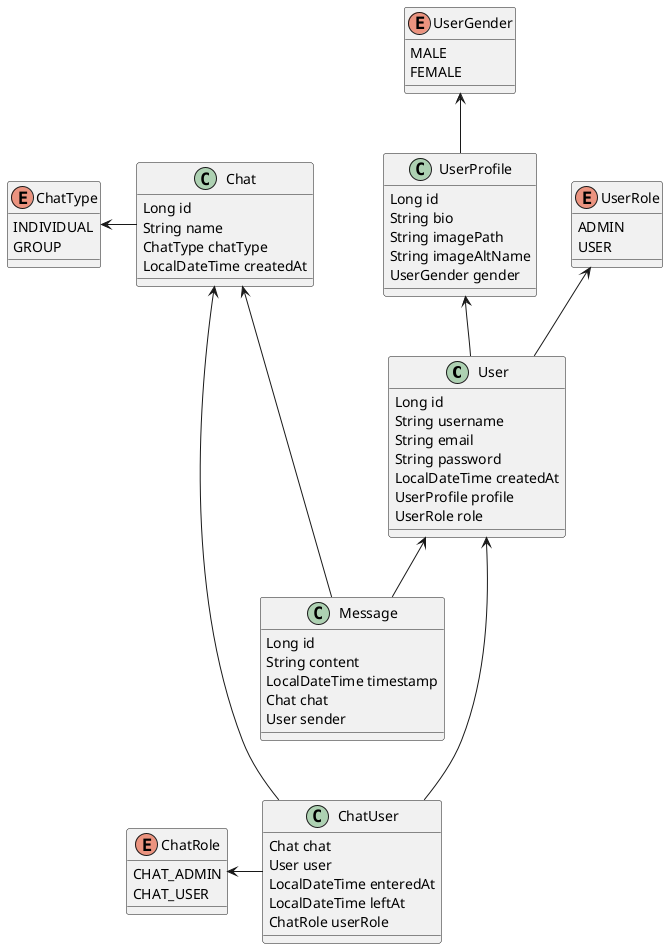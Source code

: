 @startuml
'https://plantuml.com/class-diagram

/'
class User
class Chat
interface List
interface Collection

List <|-- User
Collection <|-- Chat

Collection <|- List
Chat <|- User
User <|--- ArrayList

class ArrayList {
Object[] elementData
size()
}

enum TimeUnit {
DAYS
HOURS
MINUTES
}
'/

'Classes
class User {
Long id
String username
String email
String password
LocalDateTime createdAt
UserProfile profile
UserRole role
}

class Chat {
Long id
String name
ChatType chatType
LocalDateTime createdAt
}

class Message {
Long id
String content
LocalDateTime timestamp
Chat chat
User sender
}

class UserProfile {
Long id
String bio
String imagePath
String imageAltName
UserGender gender
}

class ChatUser {
Chat chat
User user
LocalDateTime enteredAt
LocalDateTime leftAt
ChatRole userRole
}

'Enums
enum UserRole {
ADMIN
USER
}

enum ChatType {
INDIVIDUAL
GROUP
}

enum UserGender {
MALE
FEMALE
}

enum ChatRole {
CHAT_ADMIN
CHAT_USER
}

'Diagram
UserRole <-- User
UserProfile <-- User

UserGender <-- UserProfile

ChatType <- Chat

Chat <--- Message
User <-- Message

Chat <--- ChatUser
User <--- ChatUser
ChatRole <- ChatUser

@enduml
